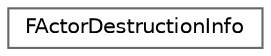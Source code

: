 digraph "Graphical Class Hierarchy"
{
 // INTERACTIVE_SVG=YES
 // LATEX_PDF_SIZE
  bgcolor="transparent";
  edge [fontname=Helvetica,fontsize=10,labelfontname=Helvetica,labelfontsize=10];
  node [fontname=Helvetica,fontsize=10,shape=box,height=0.2,width=0.4];
  rankdir="LR";
  Node0 [id="Node000000",label="FActorDestructionInfo",height=0.2,width=0.4,color="grey40", fillcolor="white", style="filled",URL="$de/d6e/structFActorDestructionInfo.html",tooltip=" "];
}

